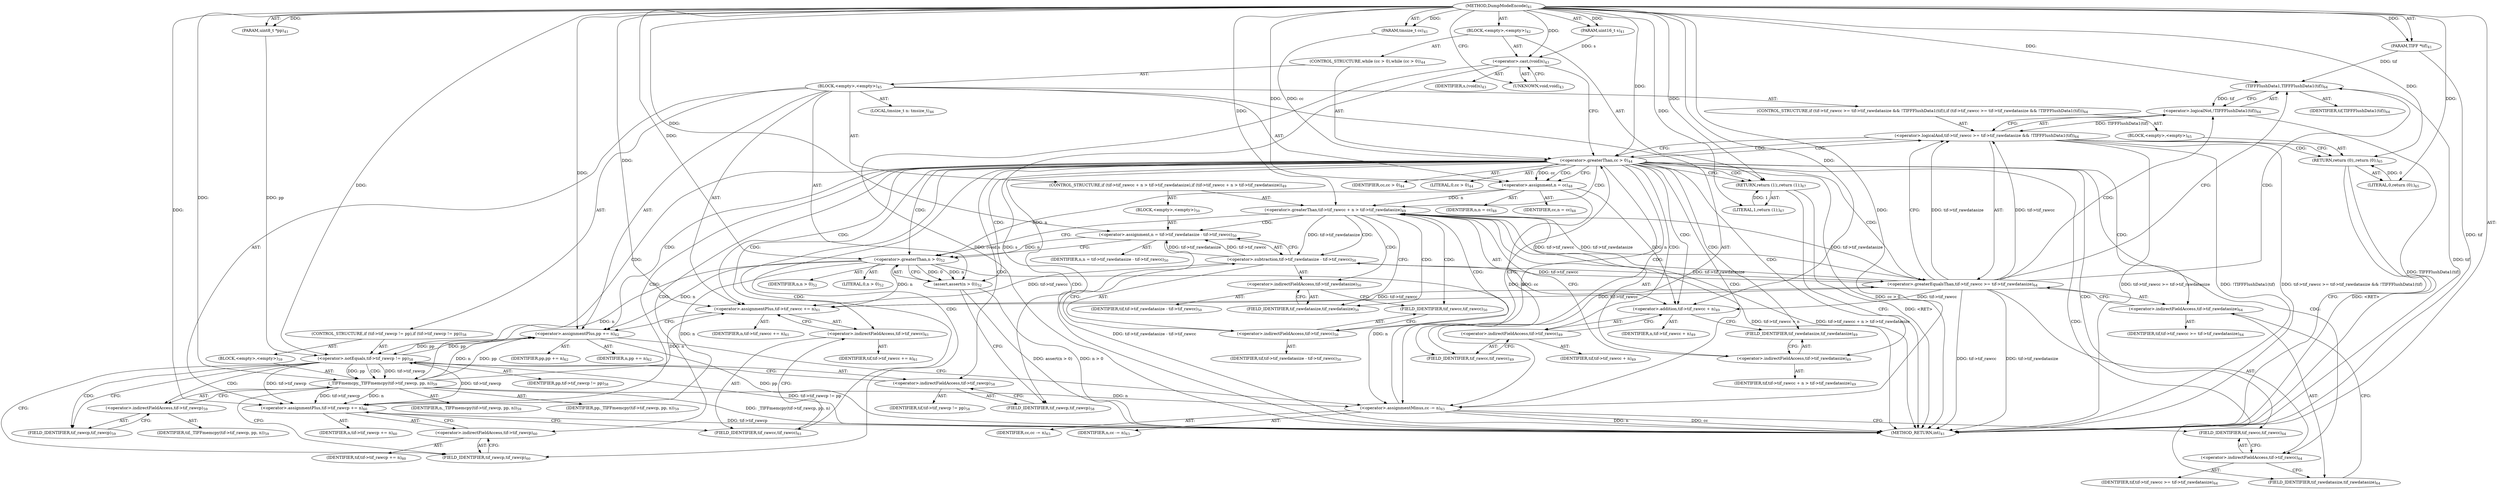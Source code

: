 digraph "DumpModeEncode" {  
"63696" [label = <(METHOD,DumpModeEncode)<SUB>41</SUB>> ]
"63697" [label = <(PARAM,TIFF *tif)<SUB>41</SUB>> ]
"63698" [label = <(PARAM,uint8_t *pp)<SUB>41</SUB>> ]
"63699" [label = <(PARAM,tmsize_t cc)<SUB>41</SUB>> ]
"63700" [label = <(PARAM,uint16_t s)<SUB>41</SUB>> ]
"63701" [label = <(BLOCK,&lt;empty&gt;,&lt;empty&gt;)<SUB>42</SUB>> ]
"63702" [label = <(&lt;operator&gt;.cast,(void)s)<SUB>43</SUB>> ]
"63703" [label = <(UNKNOWN,void,void)<SUB>43</SUB>> ]
"63704" [label = <(IDENTIFIER,s,(void)s)<SUB>43</SUB>> ]
"63705" [label = <(CONTROL_STRUCTURE,while (cc &gt; 0),while (cc &gt; 0))<SUB>44</SUB>> ]
"63706" [label = <(&lt;operator&gt;.greaterThan,cc &gt; 0)<SUB>44</SUB>> ]
"63707" [label = <(IDENTIFIER,cc,cc &gt; 0)<SUB>44</SUB>> ]
"63708" [label = <(LITERAL,0,cc &gt; 0)<SUB>44</SUB>> ]
"63709" [label = <(BLOCK,&lt;empty&gt;,&lt;empty&gt;)<SUB>45</SUB>> ]
"63710" [label = <(LOCAL,tmsize_t n: tmsize_t)<SUB>46</SUB>> ]
"63711" [label = <(&lt;operator&gt;.assignment,n = cc)<SUB>48</SUB>> ]
"63712" [label = <(IDENTIFIER,n,n = cc)<SUB>48</SUB>> ]
"63713" [label = <(IDENTIFIER,cc,n = cc)<SUB>48</SUB>> ]
"63714" [label = <(CONTROL_STRUCTURE,if (tif-&gt;tif_rawcc + n &gt; tif-&gt;tif_rawdatasize),if (tif-&gt;tif_rawcc + n &gt; tif-&gt;tif_rawdatasize))<SUB>49</SUB>> ]
"63715" [label = <(&lt;operator&gt;.greaterThan,tif-&gt;tif_rawcc + n &gt; tif-&gt;tif_rawdatasize)<SUB>49</SUB>> ]
"63716" [label = <(&lt;operator&gt;.addition,tif-&gt;tif_rawcc + n)<SUB>49</SUB>> ]
"63717" [label = <(&lt;operator&gt;.indirectFieldAccess,tif-&gt;tif_rawcc)<SUB>49</SUB>> ]
"63718" [label = <(IDENTIFIER,tif,tif-&gt;tif_rawcc + n)<SUB>49</SUB>> ]
"63719" [label = <(FIELD_IDENTIFIER,tif_rawcc,tif_rawcc)<SUB>49</SUB>> ]
"63720" [label = <(IDENTIFIER,n,tif-&gt;tif_rawcc + n)<SUB>49</SUB>> ]
"63721" [label = <(&lt;operator&gt;.indirectFieldAccess,tif-&gt;tif_rawdatasize)<SUB>49</SUB>> ]
"63722" [label = <(IDENTIFIER,tif,tif-&gt;tif_rawcc + n &gt; tif-&gt;tif_rawdatasize)<SUB>49</SUB>> ]
"63723" [label = <(FIELD_IDENTIFIER,tif_rawdatasize,tif_rawdatasize)<SUB>49</SUB>> ]
"63724" [label = <(BLOCK,&lt;empty&gt;,&lt;empty&gt;)<SUB>50</SUB>> ]
"63725" [label = <(&lt;operator&gt;.assignment,n = tif-&gt;tif_rawdatasize - tif-&gt;tif_rawcc)<SUB>50</SUB>> ]
"63726" [label = <(IDENTIFIER,n,n = tif-&gt;tif_rawdatasize - tif-&gt;tif_rawcc)<SUB>50</SUB>> ]
"63727" [label = <(&lt;operator&gt;.subtraction,tif-&gt;tif_rawdatasize - tif-&gt;tif_rawcc)<SUB>50</SUB>> ]
"63728" [label = <(&lt;operator&gt;.indirectFieldAccess,tif-&gt;tif_rawdatasize)<SUB>50</SUB>> ]
"63729" [label = <(IDENTIFIER,tif,tif-&gt;tif_rawdatasize - tif-&gt;tif_rawcc)<SUB>50</SUB>> ]
"63730" [label = <(FIELD_IDENTIFIER,tif_rawdatasize,tif_rawdatasize)<SUB>50</SUB>> ]
"63731" [label = <(&lt;operator&gt;.indirectFieldAccess,tif-&gt;tif_rawcc)<SUB>50</SUB>> ]
"63732" [label = <(IDENTIFIER,tif,tif-&gt;tif_rawdatasize - tif-&gt;tif_rawcc)<SUB>50</SUB>> ]
"63733" [label = <(FIELD_IDENTIFIER,tif_rawcc,tif_rawcc)<SUB>50</SUB>> ]
"63734" [label = <(assert,assert(n &gt; 0))<SUB>52</SUB>> ]
"63735" [label = <(&lt;operator&gt;.greaterThan,n &gt; 0)<SUB>52</SUB>> ]
"63736" [label = <(IDENTIFIER,n,n &gt; 0)<SUB>52</SUB>> ]
"63737" [label = <(LITERAL,0,n &gt; 0)<SUB>52</SUB>> ]
"63738" [label = <(CONTROL_STRUCTURE,if (tif-&gt;tif_rawcp != pp),if (tif-&gt;tif_rawcp != pp))<SUB>58</SUB>> ]
"63739" [label = <(&lt;operator&gt;.notEquals,tif-&gt;tif_rawcp != pp)<SUB>58</SUB>> ]
"63740" [label = <(&lt;operator&gt;.indirectFieldAccess,tif-&gt;tif_rawcp)<SUB>58</SUB>> ]
"63741" [label = <(IDENTIFIER,tif,tif-&gt;tif_rawcp != pp)<SUB>58</SUB>> ]
"63742" [label = <(FIELD_IDENTIFIER,tif_rawcp,tif_rawcp)<SUB>58</SUB>> ]
"63743" [label = <(IDENTIFIER,pp,tif-&gt;tif_rawcp != pp)<SUB>58</SUB>> ]
"63744" [label = <(BLOCK,&lt;empty&gt;,&lt;empty&gt;)<SUB>59</SUB>> ]
"63745" [label = <(_TIFFmemcpy,_TIFFmemcpy(tif-&gt;tif_rawcp, pp, n))<SUB>59</SUB>> ]
"63746" [label = <(&lt;operator&gt;.indirectFieldAccess,tif-&gt;tif_rawcp)<SUB>59</SUB>> ]
"63747" [label = <(IDENTIFIER,tif,_TIFFmemcpy(tif-&gt;tif_rawcp, pp, n))<SUB>59</SUB>> ]
"63748" [label = <(FIELD_IDENTIFIER,tif_rawcp,tif_rawcp)<SUB>59</SUB>> ]
"63749" [label = <(IDENTIFIER,pp,_TIFFmemcpy(tif-&gt;tif_rawcp, pp, n))<SUB>59</SUB>> ]
"63750" [label = <(IDENTIFIER,n,_TIFFmemcpy(tif-&gt;tif_rawcp, pp, n))<SUB>59</SUB>> ]
"63751" [label = <(&lt;operator&gt;.assignmentPlus,tif-&gt;tif_rawcp += n)<SUB>60</SUB>> ]
"63752" [label = <(&lt;operator&gt;.indirectFieldAccess,tif-&gt;tif_rawcp)<SUB>60</SUB>> ]
"63753" [label = <(IDENTIFIER,tif,tif-&gt;tif_rawcp += n)<SUB>60</SUB>> ]
"63754" [label = <(FIELD_IDENTIFIER,tif_rawcp,tif_rawcp)<SUB>60</SUB>> ]
"63755" [label = <(IDENTIFIER,n,tif-&gt;tif_rawcp += n)<SUB>60</SUB>> ]
"63756" [label = <(&lt;operator&gt;.assignmentPlus,tif-&gt;tif_rawcc += n)<SUB>61</SUB>> ]
"63757" [label = <(&lt;operator&gt;.indirectFieldAccess,tif-&gt;tif_rawcc)<SUB>61</SUB>> ]
"63758" [label = <(IDENTIFIER,tif,tif-&gt;tif_rawcc += n)<SUB>61</SUB>> ]
"63759" [label = <(FIELD_IDENTIFIER,tif_rawcc,tif_rawcc)<SUB>61</SUB>> ]
"63760" [label = <(IDENTIFIER,n,tif-&gt;tif_rawcc += n)<SUB>61</SUB>> ]
"63761" [label = <(&lt;operator&gt;.assignmentPlus,pp += n)<SUB>62</SUB>> ]
"63762" [label = <(IDENTIFIER,pp,pp += n)<SUB>62</SUB>> ]
"63763" [label = <(IDENTIFIER,n,pp += n)<SUB>62</SUB>> ]
"63764" [label = <(&lt;operator&gt;.assignmentMinus,cc -= n)<SUB>63</SUB>> ]
"63765" [label = <(IDENTIFIER,cc,cc -= n)<SUB>63</SUB>> ]
"63766" [label = <(IDENTIFIER,n,cc -= n)<SUB>63</SUB>> ]
"63767" [label = <(CONTROL_STRUCTURE,if (tif-&gt;tif_rawcc &gt;= tif-&gt;tif_rawdatasize &amp;&amp; !TIFFFlushData1(tif)),if (tif-&gt;tif_rawcc &gt;= tif-&gt;tif_rawdatasize &amp;&amp; !TIFFFlushData1(tif)))<SUB>64</SUB>> ]
"63768" [label = <(&lt;operator&gt;.logicalAnd,tif-&gt;tif_rawcc &gt;= tif-&gt;tif_rawdatasize &amp;&amp; !TIFFFlushData1(tif))<SUB>64</SUB>> ]
"63769" [label = <(&lt;operator&gt;.greaterEqualsThan,tif-&gt;tif_rawcc &gt;= tif-&gt;tif_rawdatasize)<SUB>64</SUB>> ]
"63770" [label = <(&lt;operator&gt;.indirectFieldAccess,tif-&gt;tif_rawcc)<SUB>64</SUB>> ]
"63771" [label = <(IDENTIFIER,tif,tif-&gt;tif_rawcc &gt;= tif-&gt;tif_rawdatasize)<SUB>64</SUB>> ]
"63772" [label = <(FIELD_IDENTIFIER,tif_rawcc,tif_rawcc)<SUB>64</SUB>> ]
"63773" [label = <(&lt;operator&gt;.indirectFieldAccess,tif-&gt;tif_rawdatasize)<SUB>64</SUB>> ]
"63774" [label = <(IDENTIFIER,tif,tif-&gt;tif_rawcc &gt;= tif-&gt;tif_rawdatasize)<SUB>64</SUB>> ]
"63775" [label = <(FIELD_IDENTIFIER,tif_rawdatasize,tif_rawdatasize)<SUB>64</SUB>> ]
"63776" [label = <(&lt;operator&gt;.logicalNot,!TIFFFlushData1(tif))<SUB>64</SUB>> ]
"63777" [label = <(TIFFFlushData1,TIFFFlushData1(tif))<SUB>64</SUB>> ]
"63778" [label = <(IDENTIFIER,tif,TIFFFlushData1(tif))<SUB>64</SUB>> ]
"63779" [label = <(BLOCK,&lt;empty&gt;,&lt;empty&gt;)<SUB>65</SUB>> ]
"63780" [label = <(RETURN,return (0);,return (0);)<SUB>65</SUB>> ]
"63781" [label = <(LITERAL,0,return (0);)<SUB>65</SUB>> ]
"63782" [label = <(RETURN,return (1);,return (1);)<SUB>67</SUB>> ]
"63783" [label = <(LITERAL,1,return (1);)<SUB>67</SUB>> ]
"63784" [label = <(METHOD_RETURN,int)<SUB>41</SUB>> ]
  "63696" -> "63697"  [ label = "AST: "] 
  "63696" -> "63698"  [ label = "AST: "] 
  "63696" -> "63699"  [ label = "AST: "] 
  "63696" -> "63700"  [ label = "AST: "] 
  "63696" -> "63701"  [ label = "AST: "] 
  "63696" -> "63784"  [ label = "AST: "] 
  "63701" -> "63702"  [ label = "AST: "] 
  "63701" -> "63705"  [ label = "AST: "] 
  "63701" -> "63782"  [ label = "AST: "] 
  "63702" -> "63703"  [ label = "AST: "] 
  "63702" -> "63704"  [ label = "AST: "] 
  "63705" -> "63706"  [ label = "AST: "] 
  "63705" -> "63709"  [ label = "AST: "] 
  "63706" -> "63707"  [ label = "AST: "] 
  "63706" -> "63708"  [ label = "AST: "] 
  "63709" -> "63710"  [ label = "AST: "] 
  "63709" -> "63711"  [ label = "AST: "] 
  "63709" -> "63714"  [ label = "AST: "] 
  "63709" -> "63734"  [ label = "AST: "] 
  "63709" -> "63738"  [ label = "AST: "] 
  "63709" -> "63751"  [ label = "AST: "] 
  "63709" -> "63756"  [ label = "AST: "] 
  "63709" -> "63761"  [ label = "AST: "] 
  "63709" -> "63764"  [ label = "AST: "] 
  "63709" -> "63767"  [ label = "AST: "] 
  "63711" -> "63712"  [ label = "AST: "] 
  "63711" -> "63713"  [ label = "AST: "] 
  "63714" -> "63715"  [ label = "AST: "] 
  "63714" -> "63724"  [ label = "AST: "] 
  "63715" -> "63716"  [ label = "AST: "] 
  "63715" -> "63721"  [ label = "AST: "] 
  "63716" -> "63717"  [ label = "AST: "] 
  "63716" -> "63720"  [ label = "AST: "] 
  "63717" -> "63718"  [ label = "AST: "] 
  "63717" -> "63719"  [ label = "AST: "] 
  "63721" -> "63722"  [ label = "AST: "] 
  "63721" -> "63723"  [ label = "AST: "] 
  "63724" -> "63725"  [ label = "AST: "] 
  "63725" -> "63726"  [ label = "AST: "] 
  "63725" -> "63727"  [ label = "AST: "] 
  "63727" -> "63728"  [ label = "AST: "] 
  "63727" -> "63731"  [ label = "AST: "] 
  "63728" -> "63729"  [ label = "AST: "] 
  "63728" -> "63730"  [ label = "AST: "] 
  "63731" -> "63732"  [ label = "AST: "] 
  "63731" -> "63733"  [ label = "AST: "] 
  "63734" -> "63735"  [ label = "AST: "] 
  "63735" -> "63736"  [ label = "AST: "] 
  "63735" -> "63737"  [ label = "AST: "] 
  "63738" -> "63739"  [ label = "AST: "] 
  "63738" -> "63744"  [ label = "AST: "] 
  "63739" -> "63740"  [ label = "AST: "] 
  "63739" -> "63743"  [ label = "AST: "] 
  "63740" -> "63741"  [ label = "AST: "] 
  "63740" -> "63742"  [ label = "AST: "] 
  "63744" -> "63745"  [ label = "AST: "] 
  "63745" -> "63746"  [ label = "AST: "] 
  "63745" -> "63749"  [ label = "AST: "] 
  "63745" -> "63750"  [ label = "AST: "] 
  "63746" -> "63747"  [ label = "AST: "] 
  "63746" -> "63748"  [ label = "AST: "] 
  "63751" -> "63752"  [ label = "AST: "] 
  "63751" -> "63755"  [ label = "AST: "] 
  "63752" -> "63753"  [ label = "AST: "] 
  "63752" -> "63754"  [ label = "AST: "] 
  "63756" -> "63757"  [ label = "AST: "] 
  "63756" -> "63760"  [ label = "AST: "] 
  "63757" -> "63758"  [ label = "AST: "] 
  "63757" -> "63759"  [ label = "AST: "] 
  "63761" -> "63762"  [ label = "AST: "] 
  "63761" -> "63763"  [ label = "AST: "] 
  "63764" -> "63765"  [ label = "AST: "] 
  "63764" -> "63766"  [ label = "AST: "] 
  "63767" -> "63768"  [ label = "AST: "] 
  "63767" -> "63779"  [ label = "AST: "] 
  "63768" -> "63769"  [ label = "AST: "] 
  "63768" -> "63776"  [ label = "AST: "] 
  "63769" -> "63770"  [ label = "AST: "] 
  "63769" -> "63773"  [ label = "AST: "] 
  "63770" -> "63771"  [ label = "AST: "] 
  "63770" -> "63772"  [ label = "AST: "] 
  "63773" -> "63774"  [ label = "AST: "] 
  "63773" -> "63775"  [ label = "AST: "] 
  "63776" -> "63777"  [ label = "AST: "] 
  "63777" -> "63778"  [ label = "AST: "] 
  "63779" -> "63780"  [ label = "AST: "] 
  "63780" -> "63781"  [ label = "AST: "] 
  "63782" -> "63783"  [ label = "AST: "] 
  "63702" -> "63706"  [ label = "CFG: "] 
  "63782" -> "63784"  [ label = "CFG: "] 
  "63703" -> "63702"  [ label = "CFG: "] 
  "63706" -> "63711"  [ label = "CFG: "] 
  "63706" -> "63782"  [ label = "CFG: "] 
  "63711" -> "63719"  [ label = "CFG: "] 
  "63734" -> "63742"  [ label = "CFG: "] 
  "63751" -> "63759"  [ label = "CFG: "] 
  "63756" -> "63761"  [ label = "CFG: "] 
  "63761" -> "63764"  [ label = "CFG: "] 
  "63764" -> "63772"  [ label = "CFG: "] 
  "63715" -> "63730"  [ label = "CFG: "] 
  "63715" -> "63735"  [ label = "CFG: "] 
  "63735" -> "63734"  [ label = "CFG: "] 
  "63739" -> "63748"  [ label = "CFG: "] 
  "63739" -> "63754"  [ label = "CFG: "] 
  "63752" -> "63751"  [ label = "CFG: "] 
  "63757" -> "63756"  [ label = "CFG: "] 
  "63768" -> "63706"  [ label = "CFG: "] 
  "63768" -> "63780"  [ label = "CFG: "] 
  "63716" -> "63723"  [ label = "CFG: "] 
  "63721" -> "63715"  [ label = "CFG: "] 
  "63725" -> "63735"  [ label = "CFG: "] 
  "63740" -> "63739"  [ label = "CFG: "] 
  "63745" -> "63754"  [ label = "CFG: "] 
  "63754" -> "63752"  [ label = "CFG: "] 
  "63759" -> "63757"  [ label = "CFG: "] 
  "63769" -> "63768"  [ label = "CFG: "] 
  "63769" -> "63777"  [ label = "CFG: "] 
  "63776" -> "63768"  [ label = "CFG: "] 
  "63780" -> "63784"  [ label = "CFG: "] 
  "63717" -> "63716"  [ label = "CFG: "] 
  "63723" -> "63721"  [ label = "CFG: "] 
  "63727" -> "63725"  [ label = "CFG: "] 
  "63742" -> "63740"  [ label = "CFG: "] 
  "63746" -> "63745"  [ label = "CFG: "] 
  "63770" -> "63775"  [ label = "CFG: "] 
  "63773" -> "63769"  [ label = "CFG: "] 
  "63777" -> "63776"  [ label = "CFG: "] 
  "63719" -> "63717"  [ label = "CFG: "] 
  "63728" -> "63733"  [ label = "CFG: "] 
  "63731" -> "63727"  [ label = "CFG: "] 
  "63748" -> "63746"  [ label = "CFG: "] 
  "63772" -> "63770"  [ label = "CFG: "] 
  "63775" -> "63773"  [ label = "CFG: "] 
  "63730" -> "63728"  [ label = "CFG: "] 
  "63733" -> "63731"  [ label = "CFG: "] 
  "63696" -> "63703"  [ label = "CFG: "] 
  "63780" -> "63784"  [ label = "DDG: &lt;RET&gt;"] 
  "63782" -> "63784"  [ label = "DDG: &lt;RET&gt;"] 
  "63697" -> "63784"  [ label = "DDG: tif"] 
  "63702" -> "63784"  [ label = "DDG: s"] 
  "63702" -> "63784"  [ label = "DDG: (void)s"] 
  "63706" -> "63784"  [ label = "DDG: cc &gt; 0"] 
  "63715" -> "63784"  [ label = "DDG: tif-&gt;tif_rawcc + n"] 
  "63715" -> "63784"  [ label = "DDG: tif-&gt;tif_rawcc + n &gt; tif-&gt;tif_rawdatasize"] 
  "63725" -> "63784"  [ label = "DDG: tif-&gt;tif_rawdatasize - tif-&gt;tif_rawcc"] 
  "63734" -> "63784"  [ label = "DDG: n &gt; 0"] 
  "63734" -> "63784"  [ label = "DDG: assert(n &gt; 0)"] 
  "63739" -> "63784"  [ label = "DDG: tif-&gt;tif_rawcp != pp"] 
  "63745" -> "63784"  [ label = "DDG: _TIFFmemcpy(tif-&gt;tif_rawcp, pp, n)"] 
  "63751" -> "63784"  [ label = "DDG: tif-&gt;tif_rawcp"] 
  "63761" -> "63784"  [ label = "DDG: pp"] 
  "63764" -> "63784"  [ label = "DDG: cc"] 
  "63764" -> "63784"  [ label = "DDG: n"] 
  "63769" -> "63784"  [ label = "DDG: tif-&gt;tif_rawcc"] 
  "63769" -> "63784"  [ label = "DDG: tif-&gt;tif_rawdatasize"] 
  "63768" -> "63784"  [ label = "DDG: tif-&gt;tif_rawcc &gt;= tif-&gt;tif_rawdatasize"] 
  "63777" -> "63784"  [ label = "DDG: tif"] 
  "63776" -> "63784"  [ label = "DDG: TIFFFlushData1(tif)"] 
  "63768" -> "63784"  [ label = "DDG: !TIFFFlushData1(tif)"] 
  "63768" -> "63784"  [ label = "DDG: tif-&gt;tif_rawcc &gt;= tif-&gt;tif_rawdatasize &amp;&amp; !TIFFFlushData1(tif)"] 
  "63696" -> "63697"  [ label = "DDG: "] 
  "63696" -> "63698"  [ label = "DDG: "] 
  "63696" -> "63699"  [ label = "DDG: "] 
  "63696" -> "63700"  [ label = "DDG: "] 
  "63700" -> "63702"  [ label = "DDG: s"] 
  "63696" -> "63702"  [ label = "DDG: "] 
  "63783" -> "63782"  [ label = "DDG: 1"] 
  "63696" -> "63782"  [ label = "DDG: "] 
  "63696" -> "63783"  [ label = "DDG: "] 
  "63764" -> "63706"  [ label = "DDG: cc"] 
  "63699" -> "63706"  [ label = "DDG: cc"] 
  "63696" -> "63706"  [ label = "DDG: "] 
  "63706" -> "63711"  [ label = "DDG: cc"] 
  "63696" -> "63711"  [ label = "DDG: "] 
  "63735" -> "63751"  [ label = "DDG: n"] 
  "63745" -> "63751"  [ label = "DDG: n"] 
  "63696" -> "63751"  [ label = "DDG: "] 
  "63696" -> "63756"  [ label = "DDG: "] 
  "63735" -> "63756"  [ label = "DDG: n"] 
  "63745" -> "63756"  [ label = "DDG: n"] 
  "63696" -> "63761"  [ label = "DDG: "] 
  "63735" -> "63761"  [ label = "DDG: n"] 
  "63745" -> "63761"  [ label = "DDG: n"] 
  "63696" -> "63764"  [ label = "DDG: "] 
  "63735" -> "63764"  [ label = "DDG: n"] 
  "63745" -> "63764"  [ label = "DDG: n"] 
  "63735" -> "63734"  [ label = "DDG: n"] 
  "63735" -> "63734"  [ label = "DDG: 0"] 
  "63739" -> "63751"  [ label = "DDG: tif-&gt;tif_rawcp"] 
  "63745" -> "63751"  [ label = "DDG: tif-&gt;tif_rawcp"] 
  "63727" -> "63756"  [ label = "DDG: tif-&gt;tif_rawcc"] 
  "63769" -> "63756"  [ label = "DDG: tif-&gt;tif_rawcc"] 
  "63739" -> "63761"  [ label = "DDG: pp"] 
  "63745" -> "63761"  [ label = "DDG: pp"] 
  "63706" -> "63764"  [ label = "DDG: cc"] 
  "63769" -> "63715"  [ label = "DDG: tif-&gt;tif_rawcc"] 
  "63711" -> "63715"  [ label = "DDG: n"] 
  "63696" -> "63715"  [ label = "DDG: "] 
  "63769" -> "63715"  [ label = "DDG: tif-&gt;tif_rawdatasize"] 
  "63727" -> "63725"  [ label = "DDG: tif-&gt;tif_rawdatasize"] 
  "63727" -> "63725"  [ label = "DDG: tif-&gt;tif_rawcc"] 
  "63725" -> "63735"  [ label = "DDG: n"] 
  "63696" -> "63735"  [ label = "DDG: "] 
  "63711" -> "63735"  [ label = "DDG: n"] 
  "63751" -> "63739"  [ label = "DDG: tif-&gt;tif_rawcp"] 
  "63761" -> "63739"  [ label = "DDG: pp"] 
  "63698" -> "63739"  [ label = "DDG: pp"] 
  "63696" -> "63739"  [ label = "DDG: "] 
  "63769" -> "63768"  [ label = "DDG: tif-&gt;tif_rawcc"] 
  "63769" -> "63768"  [ label = "DDG: tif-&gt;tif_rawdatasize"] 
  "63776" -> "63768"  [ label = "DDG: TIFFFlushData1(tif)"] 
  "63781" -> "63780"  [ label = "DDG: 0"] 
  "63696" -> "63780"  [ label = "DDG: "] 
  "63769" -> "63716"  [ label = "DDG: tif-&gt;tif_rawcc"] 
  "63711" -> "63716"  [ label = "DDG: n"] 
  "63696" -> "63716"  [ label = "DDG: "] 
  "63696" -> "63725"  [ label = "DDG: "] 
  "63739" -> "63745"  [ label = "DDG: tif-&gt;tif_rawcp"] 
  "63739" -> "63745"  [ label = "DDG: pp"] 
  "63696" -> "63745"  [ label = "DDG: "] 
  "63735" -> "63745"  [ label = "DDG: n"] 
  "63756" -> "63769"  [ label = "DDG: tif-&gt;tif_rawcc"] 
  "63715" -> "63769"  [ label = "DDG: tif-&gt;tif_rawdatasize"] 
  "63727" -> "63769"  [ label = "DDG: tif-&gt;tif_rawdatasize"] 
  "63777" -> "63776"  [ label = "DDG: tif"] 
  "63696" -> "63781"  [ label = "DDG: "] 
  "63715" -> "63727"  [ label = "DDG: tif-&gt;tif_rawdatasize"] 
  "63769" -> "63727"  [ label = "DDG: tif-&gt;tif_rawcc"] 
  "63697" -> "63777"  [ label = "DDG: tif"] 
  "63696" -> "63777"  [ label = "DDG: "] 
  "63706" -> "63764"  [ label = "CDG: "] 
  "63706" -> "63717"  [ label = "CDG: "] 
  "63706" -> "63742"  [ label = "CDG: "] 
  "63706" -> "63721"  [ label = "CDG: "] 
  "63706" -> "63782"  [ label = "CDG: "] 
  "63706" -> "63735"  [ label = "CDG: "] 
  "63706" -> "63711"  [ label = "CDG: "] 
  "63706" -> "63775"  [ label = "CDG: "] 
  "63706" -> "63773"  [ label = "CDG: "] 
  "63706" -> "63772"  [ label = "CDG: "] 
  "63706" -> "63756"  [ label = "CDG: "] 
  "63706" -> "63768"  [ label = "CDG: "] 
  "63706" -> "63754"  [ label = "CDG: "] 
  "63706" -> "63716"  [ label = "CDG: "] 
  "63706" -> "63752"  [ label = "CDG: "] 
  "63706" -> "63769"  [ label = "CDG: "] 
  "63706" -> "63757"  [ label = "CDG: "] 
  "63706" -> "63761"  [ label = "CDG: "] 
  "63706" -> "63740"  [ label = "CDG: "] 
  "63706" -> "63739"  [ label = "CDG: "] 
  "63706" -> "63719"  [ label = "CDG: "] 
  "63706" -> "63715"  [ label = "CDG: "] 
  "63706" -> "63734"  [ label = "CDG: "] 
  "63706" -> "63751"  [ label = "CDG: "] 
  "63706" -> "63770"  [ label = "CDG: "] 
  "63706" -> "63759"  [ label = "CDG: "] 
  "63706" -> "63723"  [ label = "CDG: "] 
  "63715" -> "63733"  [ label = "CDG: "] 
  "63715" -> "63725"  [ label = "CDG: "] 
  "63715" -> "63730"  [ label = "CDG: "] 
  "63715" -> "63731"  [ label = "CDG: "] 
  "63715" -> "63728"  [ label = "CDG: "] 
  "63715" -> "63727"  [ label = "CDG: "] 
  "63739" -> "63748"  [ label = "CDG: "] 
  "63739" -> "63746"  [ label = "CDG: "] 
  "63739" -> "63745"  [ label = "CDG: "] 
  "63768" -> "63780"  [ label = "CDG: "] 
  "63768" -> "63706"  [ label = "CDG: "] 
  "63769" -> "63776"  [ label = "CDG: "] 
  "63769" -> "63777"  [ label = "CDG: "] 
}
